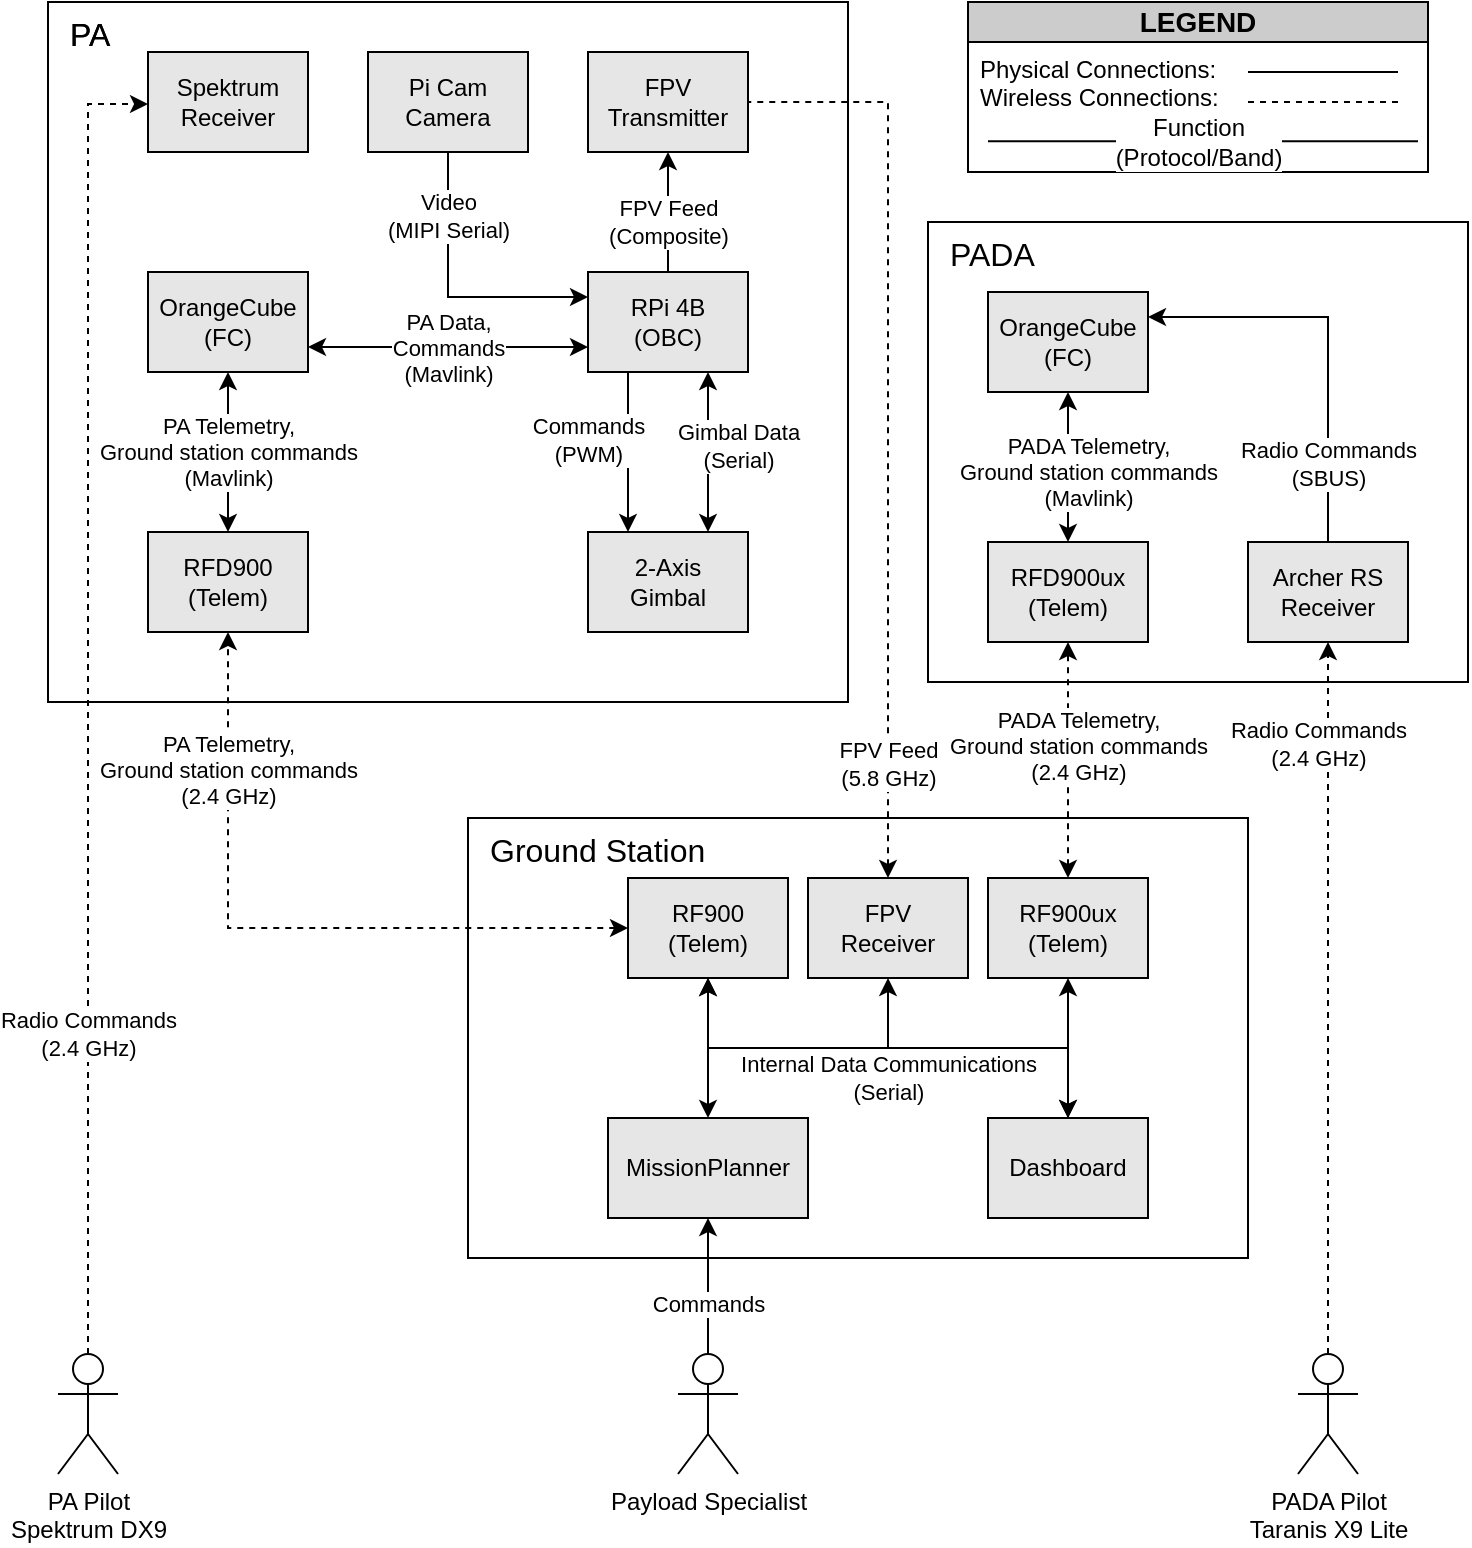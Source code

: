 <mxfile version="20.6.2" type="device" pages="4"><diagram id="gtBgSffA02_lPlHh3Vs5" name="General System"><mxGraphModel dx="1661" dy="1985" grid="1" gridSize="5" guides="1" tooltips="1" connect="1" arrows="1" fold="1" page="1" pageScale="1" pageWidth="850" pageHeight="1100" math="0" shadow="0"><root><mxCell id="0"/><mxCell id="1" parent="0"/><mxCell id="CdaWcfQ2DtJDnLHpjoFS-90" value="PA" style="whiteSpace=wrap;html=1;fillColor=none;verticalAlign=top;align=left;spacingLeft=9;fontSize=16;" vertex="1" parent="1"><mxGeometry x="80" y="-41" width="400" height="350" as="geometry"/></mxCell><mxCell id="CjDzVanlwRVee4GRRSZa-1" value="PA" style="whiteSpace=wrap;html=1;fillColor=none;verticalAlign=top;align=left;spacingLeft=9;fontSize=16;" parent="1" vertex="1"><mxGeometry x="80" y="-41" width="400" height="350" as="geometry"/></mxCell><mxCell id="CjDzVanlwRVee4GRRSZa-2" value="Ground Station" style="whiteSpace=wrap;html=1;verticalAlign=top;fillColor=none;align=left;spacingLeft=9;fontSize=16;" parent="1" vertex="1"><mxGeometry x="290" y="367" width="390" height="220" as="geometry"/></mxCell><mxCell id="CjDzVanlwRVee4GRRSZa-4" value="PADA" style="whiteSpace=wrap;html=1;fillColor=none;verticalAlign=top;align=left;spacingLeft=9;fontSize=16;" parent="1" vertex="1"><mxGeometry x="520" y="69" width="270" height="230" as="geometry"/></mxCell><mxCell id="CdaWcfQ2DtJDnLHpjoFS-73" style="edgeStyle=orthogonalEdgeStyle;rounded=0;orthogonalLoop=1;jettySize=auto;html=1;dashed=1;startArrow=none;startFill=0;endArrow=classic;endFill=1;entryX=0;entryY=0.5;entryDx=0;entryDy=0;exitX=0.5;exitY=0;exitDx=0;exitDy=0;exitPerimeter=0;" edge="1" parent="1" source="QOpuPCBKUxO2-vWhu94Q-1" target="QOpuPCBKUxO2-vWhu94Q-9"><mxGeometry relative="1" as="geometry"><mxPoint x="80" y="690" as="sourcePoint"/><mxPoint x="120" y="30" as="targetPoint"/><Array as="points"><mxPoint x="100" y="10"/><mxPoint x="130" y="10"/></Array></mxGeometry></mxCell><mxCell id="CdaWcfQ2DtJDnLHpjoFS-74" value="&lt;div&gt;Radio Commands&lt;/div&gt;&lt;div&gt;(2.4 GHz)&lt;br&gt;&lt;/div&gt;" style="edgeLabel;html=1;align=center;verticalAlign=middle;resizable=0;points=[];" vertex="1" connectable="0" parent="CdaWcfQ2DtJDnLHpjoFS-73"><mxGeometry x="0.397" y="-1" relative="1" as="geometry"><mxPoint x="-1" y="298" as="offset"/></mxGeometry></mxCell><mxCell id="QOpuPCBKUxO2-vWhu94Q-1" value="&lt;div&gt;PA Pilot&lt;/div&gt;&lt;div&gt;Spektrum DX9&lt;br&gt;&lt;/div&gt;" style="shape=umlActor;verticalLabelPosition=bottom;verticalAlign=top;html=1;outlineConnect=0;" vertex="1" parent="1"><mxGeometry x="85" y="635" width="30" height="60" as="geometry"/></mxCell><mxCell id="CdaWcfQ2DtJDnLHpjoFS-71" style="edgeStyle=orthogonalEdgeStyle;rounded=0;orthogonalLoop=1;jettySize=auto;html=1;entryX=0.5;entryY=1;entryDx=0;entryDy=0;startArrow=none;startFill=0;endArrow=classic;endFill=1;exitX=0.5;exitY=0;exitDx=0;exitDy=0;exitPerimeter=0;dashed=1;" edge="1" parent="1" source="QOpuPCBKUxO2-vWhu94Q-2" target="QOpuPCBKUxO2-vWhu94Q-12"><mxGeometry relative="1" as="geometry"><Array as="points"><mxPoint x="720" y="420"/></Array></mxGeometry></mxCell><mxCell id="CdaWcfQ2DtJDnLHpjoFS-72" value="&lt;div&gt;Radio Commands&lt;/div&gt;(2.4 GHz)" style="edgeLabel;html=1;align=center;verticalAlign=middle;resizable=0;points=[];" vertex="1" connectable="0" parent="CdaWcfQ2DtJDnLHpjoFS-71"><mxGeometry x="0.159" relative="1" as="geometry"><mxPoint x="-5" y="-99" as="offset"/></mxGeometry></mxCell><mxCell id="QOpuPCBKUxO2-vWhu94Q-2" value="&lt;div&gt;PADA Pilot&lt;/div&gt;&lt;div&gt;Taranis X9 Lite&lt;br&gt;&lt;/div&gt;" style="shape=umlActor;verticalLabelPosition=bottom;verticalAlign=top;html=1;outlineConnect=0;" vertex="1" parent="1"><mxGeometry x="705" y="635" width="30" height="60" as="geometry"/></mxCell><mxCell id="CdaWcfQ2DtJDnLHpjoFS-33" style="edgeStyle=orthogonalEdgeStyle;rounded=0;orthogonalLoop=1;jettySize=auto;html=1;entryX=0.25;entryY=0;entryDx=0;entryDy=0;startArrow=none;startFill=0;" edge="1" parent="1" source="QOpuPCBKUxO2-vWhu94Q-5" target="QOpuPCBKUxO2-vWhu94Q-8"><mxGeometry relative="1" as="geometry"><Array as="points"><mxPoint x="370" y="159"/><mxPoint x="370" y="159"/></Array></mxGeometry></mxCell><mxCell id="CdaWcfQ2DtJDnLHpjoFS-34" value="&lt;div&gt;Commands&lt;/div&gt;&lt;div&gt;(PWM)&lt;br&gt;&lt;/div&gt;" style="edgeLabel;html=1;align=center;verticalAlign=middle;resizable=0;points=[];" vertex="1" connectable="0" parent="CdaWcfQ2DtJDnLHpjoFS-33"><mxGeometry x="-0.247" relative="1" as="geometry"><mxPoint x="-20" y="4" as="offset"/></mxGeometry></mxCell><mxCell id="CdaWcfQ2DtJDnLHpjoFS-37" style="edgeStyle=orthogonalEdgeStyle;rounded=0;orthogonalLoop=1;jettySize=auto;html=1;entryX=0.5;entryY=1;entryDx=0;entryDy=0;startArrow=none;startFill=0;" edge="1" parent="1" source="QOpuPCBKUxO2-vWhu94Q-5" target="QOpuPCBKUxO2-vWhu94Q-10"><mxGeometry relative="1" as="geometry"/></mxCell><mxCell id="CdaWcfQ2DtJDnLHpjoFS-38" value="&lt;div&gt;FPV Feed&lt;/div&gt;&lt;div&gt;(Composite)&lt;br&gt;&lt;/div&gt;" style="edgeLabel;html=1;align=center;verticalAlign=middle;resizable=0;points=[];" vertex="1" connectable="0" parent="CdaWcfQ2DtJDnLHpjoFS-37"><mxGeometry x="0.367" y="-2" relative="1" as="geometry"><mxPoint x="-2" y="16" as="offset"/></mxGeometry></mxCell><mxCell id="CdaWcfQ2DtJDnLHpjoFS-40" style="edgeStyle=orthogonalEdgeStyle;rounded=0;orthogonalLoop=1;jettySize=auto;html=1;entryX=0.5;entryY=1;entryDx=0;entryDy=0;startArrow=classic;startFill=1;exitX=0;exitY=0.25;exitDx=0;exitDy=0;endArrow=none;endFill=0;" edge="1" parent="1" source="QOpuPCBKUxO2-vWhu94Q-5" target="CdaWcfQ2DtJDnLHpjoFS-39"><mxGeometry relative="1" as="geometry"/></mxCell><mxCell id="CdaWcfQ2DtJDnLHpjoFS-41" value="&lt;div&gt;Video&lt;/div&gt;&lt;div&gt;(MIPI Serial)&lt;br&gt;&lt;/div&gt;" style="edgeLabel;html=1;align=center;verticalAlign=middle;resizable=0;points=[];" vertex="1" connectable="0" parent="CdaWcfQ2DtJDnLHpjoFS-40"><mxGeometry x="0.793" y="-1" relative="1" as="geometry"><mxPoint x="-1" y="17" as="offset"/></mxGeometry></mxCell><mxCell id="QOpuPCBKUxO2-vWhu94Q-5" value="&lt;div&gt;RPi 4B&lt;/div&gt;&lt;div&gt;(OBC)&lt;br&gt;&lt;/div&gt;" style="whiteSpace=wrap;html=1;" vertex="1" parent="1"><mxGeometry x="350" y="94" width="80" height="50" as="geometry"/></mxCell><mxCell id="CdaWcfQ2DtJDnLHpjoFS-28" style="edgeStyle=orthogonalEdgeStyle;rounded=0;orthogonalLoop=1;jettySize=auto;html=1;entryX=0.5;entryY=0;entryDx=0;entryDy=0;startArrow=classic;startFill=1;" edge="1" parent="1" source="QOpuPCBKUxO2-vWhu94Q-6" target="QOpuPCBKUxO2-vWhu94Q-7"><mxGeometry relative="1" as="geometry"/></mxCell><mxCell id="CdaWcfQ2DtJDnLHpjoFS-29" value="&lt;div&gt;PA Telemetry, &lt;br&gt;&lt;/div&gt;&lt;div&gt;Ground station commands&lt;/div&gt;&lt;div&gt;(Mavlink)&lt;br&gt;&lt;/div&gt;" style="edgeLabel;html=1;align=center;verticalAlign=middle;resizable=0;points=[];" vertex="1" connectable="0" parent="CdaWcfQ2DtJDnLHpjoFS-28"><mxGeometry x="-0.215" relative="1" as="geometry"><mxPoint y="8" as="offset"/></mxGeometry></mxCell><mxCell id="CdaWcfQ2DtJDnLHpjoFS-30" style="edgeStyle=orthogonalEdgeStyle;rounded=0;orthogonalLoop=1;jettySize=auto;html=1;entryX=0;entryY=0.75;entryDx=0;entryDy=0;startArrow=classic;startFill=1;exitX=1;exitY=0.75;exitDx=0;exitDy=0;" edge="1" parent="1" source="QOpuPCBKUxO2-vWhu94Q-6" target="QOpuPCBKUxO2-vWhu94Q-5"><mxGeometry relative="1" as="geometry"/></mxCell><mxCell id="CdaWcfQ2DtJDnLHpjoFS-31" value="&lt;div&gt;PA Data,&lt;/div&gt;&lt;div&gt;Commands&lt;/div&gt;&lt;div&gt;(Mavlink)&lt;br&gt;&lt;/div&gt;" style="edgeLabel;html=1;align=center;verticalAlign=middle;resizable=0;points=[];" vertex="1" connectable="0" parent="CdaWcfQ2DtJDnLHpjoFS-30"><mxGeometry x="0.189" y="1" relative="1" as="geometry"><mxPoint x="-13" y="1" as="offset"/></mxGeometry></mxCell><mxCell id="QOpuPCBKUxO2-vWhu94Q-6" value="&lt;div&gt;OrangeCube&lt;br&gt;&lt;/div&gt;&lt;div&gt;(FC)&lt;br&gt;&lt;/div&gt;" style="whiteSpace=wrap;html=1;" vertex="1" parent="1"><mxGeometry x="130" y="94" width="80" height="50" as="geometry"/></mxCell><mxCell id="QOpuPCBKUxO2-vWhu94Q-7" value="&lt;div&gt;RFD900&lt;/div&gt;&lt;div&gt;(Telem)&lt;br&gt;&lt;/div&gt;" style="whiteSpace=wrap;html=1;" vertex="1" parent="1"><mxGeometry x="130" y="224" width="80" height="50" as="geometry"/></mxCell><mxCell id="CdaWcfQ2DtJDnLHpjoFS-35" style="edgeStyle=orthogonalEdgeStyle;rounded=0;orthogonalLoop=1;jettySize=auto;html=1;entryX=0.75;entryY=1;entryDx=0;entryDy=0;startArrow=classic;startFill=1;exitX=0.75;exitY=0;exitDx=0;exitDy=0;" edge="1" parent="1" source="QOpuPCBKUxO2-vWhu94Q-8" target="QOpuPCBKUxO2-vWhu94Q-5"><mxGeometry relative="1" as="geometry"><Array as="points"/></mxGeometry></mxCell><mxCell id="CdaWcfQ2DtJDnLHpjoFS-36" value="&lt;div&gt;Gimbal Data&lt;/div&gt;&lt;div&gt;(Serial)&lt;br&gt;&lt;/div&gt;" style="edgeLabel;html=1;align=center;verticalAlign=middle;resizable=0;points=[];" vertex="1" connectable="0" parent="CdaWcfQ2DtJDnLHpjoFS-35"><mxGeometry x="-0.207" relative="1" as="geometry"><mxPoint x="15" y="-12" as="offset"/></mxGeometry></mxCell><mxCell id="QOpuPCBKUxO2-vWhu94Q-8" value="&lt;div&gt;2-Axis&lt;br&gt;&lt;/div&gt;&lt;div&gt;Gimbal&lt;/div&gt;" style="whiteSpace=wrap;html=1;" vertex="1" parent="1"><mxGeometry x="350" y="224" width="80" height="50" as="geometry"/></mxCell><mxCell id="QOpuPCBKUxO2-vWhu94Q-9" value="&lt;div&gt;Spektrum&lt;/div&gt;&lt;div&gt;Receiver&lt;br&gt;&lt;/div&gt;" style="whiteSpace=wrap;html=1;" vertex="1" parent="1"><mxGeometry x="130" y="-16" width="80" height="50" as="geometry"/></mxCell><mxCell id="QOpuPCBKUxO2-vWhu94Q-10" value="&lt;div&gt;FPV&lt;/div&gt;&lt;div&gt;Transmitter&lt;br&gt;&lt;/div&gt;" style="whiteSpace=wrap;html=1;" vertex="1" parent="1"><mxGeometry x="350" y="-16" width="80" height="50" as="geometry"/></mxCell><mxCell id="QOpuPCBKUxO2-vWhu94Q-11" value="&lt;div&gt;OrangeCube&lt;/div&gt;&lt;div&gt;(FC)&lt;br&gt;&lt;/div&gt;" style="whiteSpace=wrap;html=1;" vertex="1" parent="1"><mxGeometry x="550" y="104" width="80" height="50" as="geometry"/></mxCell><mxCell id="CdaWcfQ2DtJDnLHpjoFS-46" style="edgeStyle=orthogonalEdgeStyle;rounded=0;orthogonalLoop=1;jettySize=auto;html=1;entryX=1;entryY=0.25;entryDx=0;entryDy=0;startArrow=none;startFill=0;endArrow=classic;endFill=1;" edge="1" parent="1" source="QOpuPCBKUxO2-vWhu94Q-12" target="QOpuPCBKUxO2-vWhu94Q-11"><mxGeometry relative="1" as="geometry"><Array as="points"><mxPoint x="720" y="117"/></Array></mxGeometry></mxCell><mxCell id="CdaWcfQ2DtJDnLHpjoFS-47" value="&lt;div&gt;Radio Commands&lt;/div&gt;&lt;div&gt;(SBUS)&lt;br&gt;&lt;/div&gt;" style="edgeLabel;html=1;align=center;verticalAlign=middle;resizable=0;points=[];" vertex="1" connectable="0" parent="CdaWcfQ2DtJDnLHpjoFS-46"><mxGeometry x="0.262" y="-1" relative="1" as="geometry"><mxPoint x="15" y="74" as="offset"/></mxGeometry></mxCell><mxCell id="QOpuPCBKUxO2-vWhu94Q-12" value="&lt;div&gt;Archer RS&lt;/div&gt;&lt;div&gt;Receiver&lt;br&gt;&lt;/div&gt;" style="whiteSpace=wrap;html=1;" vertex="1" parent="1"><mxGeometry x="680" y="229" width="80" height="50" as="geometry"/></mxCell><mxCell id="QOpuPCBKUxO2-vWhu94Q-13" value="&lt;div&gt;RFD900ux&lt;/div&gt;&lt;div&gt;(Telem)&lt;br&gt;&lt;/div&gt;" style="whiteSpace=wrap;html=1;" vertex="1" parent="1"><mxGeometry x="550" y="229" width="80" height="50" as="geometry"/></mxCell><mxCell id="CdaWcfQ2DtJDnLHpjoFS-39" value="&lt;div&gt;Pi Cam&lt;br&gt;&lt;/div&gt;&lt;div&gt;Camera&lt;/div&gt;" style="whiteSpace=wrap;html=1;" vertex="1" parent="1"><mxGeometry x="240" y="-16" width="80" height="50" as="geometry"/></mxCell><mxCell id="CdaWcfQ2DtJDnLHpjoFS-44" style="edgeStyle=orthogonalEdgeStyle;rounded=0;orthogonalLoop=1;jettySize=auto;html=1;startArrow=classic;startFill=1;exitX=0.5;exitY=1;exitDx=0;exitDy=0;entryX=0.5;entryY=0;entryDx=0;entryDy=0;" edge="1" parent="1" source="QOpuPCBKUxO2-vWhu94Q-11" target="QOpuPCBKUxO2-vWhu94Q-13"><mxGeometry relative="1" as="geometry"><mxPoint x="720" y="164" as="sourcePoint"/><mxPoint x="730" y="129" as="targetPoint"/></mxGeometry></mxCell><mxCell id="CdaWcfQ2DtJDnLHpjoFS-45" value="&lt;div&gt;PADA Telemetry, &lt;br&gt;&lt;/div&gt;&lt;div&gt;Ground station commands&lt;/div&gt;&lt;div&gt;(Mavlink)&lt;br&gt;&lt;/div&gt;" style="edgeLabel;html=1;align=center;verticalAlign=middle;resizable=0;points=[];" vertex="1" connectable="0" parent="CdaWcfQ2DtJDnLHpjoFS-44"><mxGeometry x="-0.215" relative="1" as="geometry"><mxPoint x="10" y="10" as="offset"/></mxGeometry></mxCell><mxCell id="CdaWcfQ2DtJDnLHpjoFS-75" style="edgeStyle=orthogonalEdgeStyle;rounded=0;orthogonalLoop=1;jettySize=auto;html=1;startArrow=none;startFill=0;endArrow=classic;endFill=1;" edge="1" parent="1" source="CdaWcfQ2DtJDnLHpjoFS-48" target="CdaWcfQ2DtJDnLHpjoFS-55"><mxGeometry relative="1" as="geometry"/></mxCell><mxCell id="CdaWcfQ2DtJDnLHpjoFS-76" value="Commands" style="edgeLabel;html=1;align=center;verticalAlign=middle;resizable=0;points=[];" vertex="1" connectable="0" parent="CdaWcfQ2DtJDnLHpjoFS-75"><mxGeometry x="0.267" y="-4" relative="1" as="geometry"><mxPoint x="-4" y="18" as="offset"/></mxGeometry></mxCell><mxCell id="CdaWcfQ2DtJDnLHpjoFS-48" value="&lt;div&gt;Payload Specialist&lt;/div&gt;" style="shape=umlActor;verticalLabelPosition=bottom;verticalAlign=top;html=1;outlineConnect=0;" vertex="1" parent="1"><mxGeometry x="395" y="635" width="30" height="60" as="geometry"/></mxCell><mxCell id="CdaWcfQ2DtJDnLHpjoFS-56" style="edgeStyle=orthogonalEdgeStyle;rounded=0;orthogonalLoop=1;jettySize=auto;html=1;entryX=0.5;entryY=1;entryDx=0;entryDy=0;startArrow=classic;startFill=1;endArrow=classic;endFill=1;dashed=1;" edge="1" parent="1" source="CdaWcfQ2DtJDnLHpjoFS-52" target="QOpuPCBKUxO2-vWhu94Q-7"><mxGeometry relative="1" as="geometry"/></mxCell><mxCell id="CdaWcfQ2DtJDnLHpjoFS-58" value="PA Telemetry, &lt;br&gt;&lt;div&gt;Ground station commands&lt;/div&gt;&lt;div&gt;(2.4 GHz)&lt;br&gt;&lt;/div&gt;" style="edgeLabel;html=1;align=center;verticalAlign=middle;resizable=0;points=[];" vertex="1" connectable="0" parent="CdaWcfQ2DtJDnLHpjoFS-56"><mxGeometry x="0.395" y="-2" relative="1" as="geometry"><mxPoint x="-2" y="-37" as="offset"/></mxGeometry></mxCell><mxCell id="CdaWcfQ2DtJDnLHpjoFS-61" style="edgeStyle=orthogonalEdgeStyle;rounded=0;orthogonalLoop=1;jettySize=auto;html=1;entryX=0.5;entryY=0;entryDx=0;entryDy=0;startArrow=classic;startFill=1;endArrow=classic;endFill=1;" edge="1" parent="1" source="CdaWcfQ2DtJDnLHpjoFS-52" target="CdaWcfQ2DtJDnLHpjoFS-55"><mxGeometry relative="1" as="geometry"/></mxCell><mxCell id="CdaWcfQ2DtJDnLHpjoFS-62" style="edgeStyle=orthogonalEdgeStyle;rounded=0;orthogonalLoop=1;jettySize=auto;html=1;startArrow=classic;startFill=1;endArrow=classic;endFill=1;exitX=0.5;exitY=1;exitDx=0;exitDy=0;" edge="1" parent="1" source="CdaWcfQ2DtJDnLHpjoFS-52" target="CdaWcfQ2DtJDnLHpjoFS-54"><mxGeometry relative="1" as="geometry"/></mxCell><mxCell id="CdaWcfQ2DtJDnLHpjoFS-63" value="&lt;div&gt;Internal Data Communications&lt;br&gt;&lt;/div&gt;&lt;div&gt;(Serial)&lt;br&gt;&lt;/div&gt;" style="edgeLabel;html=1;align=center;verticalAlign=middle;resizable=0;points=[];" vertex="1" connectable="0" parent="CdaWcfQ2DtJDnLHpjoFS-62"><mxGeometry x="-0.154" relative="1" as="geometry"><mxPoint x="19" y="15" as="offset"/></mxGeometry></mxCell><mxCell id="CdaWcfQ2DtJDnLHpjoFS-52" value="&lt;div&gt;RF900&lt;/div&gt;&lt;div&gt;(Telem)&lt;br&gt;&lt;/div&gt;" style="whiteSpace=wrap;html=1;" vertex="1" parent="1"><mxGeometry x="370" y="397" width="80" height="50" as="geometry"/></mxCell><mxCell id="CdaWcfQ2DtJDnLHpjoFS-57" style="edgeStyle=orthogonalEdgeStyle;rounded=0;orthogonalLoop=1;jettySize=auto;html=1;dashed=1;startArrow=classic;startFill=1;endArrow=classic;endFill=1;" edge="1" parent="1" source="CdaWcfQ2DtJDnLHpjoFS-53" target="QOpuPCBKUxO2-vWhu94Q-13"><mxGeometry relative="1" as="geometry"/></mxCell><mxCell id="CdaWcfQ2DtJDnLHpjoFS-59" value="PADA Telemetry, &lt;br&gt;&lt;div&gt;Ground station commands&lt;/div&gt;&lt;div&gt;(2.4 GHz)&lt;br&gt;&lt;/div&gt;" style="edgeLabel;html=1;align=center;verticalAlign=middle;resizable=0;points=[];" vertex="1" connectable="0" parent="CdaWcfQ2DtJDnLHpjoFS-57"><mxGeometry x="0.145" y="-2" relative="1" as="geometry"><mxPoint x="3" y="1" as="offset"/></mxGeometry></mxCell><mxCell id="CdaWcfQ2DtJDnLHpjoFS-60" style="edgeStyle=orthogonalEdgeStyle;rounded=0;orthogonalLoop=1;jettySize=auto;html=1;entryX=0.5;entryY=0;entryDx=0;entryDy=0;startArrow=classic;startFill=1;endArrow=classic;endFill=1;" edge="1" parent="1" source="CdaWcfQ2DtJDnLHpjoFS-53" target="CdaWcfQ2DtJDnLHpjoFS-54"><mxGeometry relative="1" as="geometry"/></mxCell><mxCell id="CdaWcfQ2DtJDnLHpjoFS-53" value="&lt;div&gt;RF900ux&lt;/div&gt;&lt;div&gt;(Telem)&lt;br&gt;&lt;/div&gt;" style="whiteSpace=wrap;html=1;" vertex="1" parent="1"><mxGeometry x="550" y="397" width="80" height="50" as="geometry"/></mxCell><mxCell id="CdaWcfQ2DtJDnLHpjoFS-54" value="Dashboard" style="whiteSpace=wrap;html=1;fillColor=#E6E6E6;" vertex="1" parent="1"><mxGeometry x="550" y="517" width="80" height="50" as="geometry"/></mxCell><mxCell id="CdaWcfQ2DtJDnLHpjoFS-55" value="MissionPlanner" style="whiteSpace=wrap;html=1;" vertex="1" parent="1"><mxGeometry x="360" y="517" width="100" height="50" as="geometry"/></mxCell><mxCell id="CdaWcfQ2DtJDnLHpjoFS-65" style="edgeStyle=orthogonalEdgeStyle;rounded=0;orthogonalLoop=1;jettySize=auto;html=1;entryX=1;entryY=0.5;entryDx=0;entryDy=0;startArrow=classic;startFill=1;endArrow=none;endFill=0;dashed=1;" edge="1" parent="1" source="CdaWcfQ2DtJDnLHpjoFS-64" target="QOpuPCBKUxO2-vWhu94Q-10"><mxGeometry relative="1" as="geometry"><Array as="points"><mxPoint x="500" y="9"/></Array></mxGeometry></mxCell><mxCell id="CdaWcfQ2DtJDnLHpjoFS-66" value="&lt;div&gt;FPV Feed&lt;/div&gt;&lt;div&gt;(5.8 GHz)&lt;br&gt;&lt;/div&gt;" style="edgeLabel;html=1;align=center;verticalAlign=middle;resizable=0;points=[];" vertex="1" connectable="0" parent="CdaWcfQ2DtJDnLHpjoFS-65"><mxGeometry x="-0.501" relative="1" as="geometry"><mxPoint y="57" as="offset"/></mxGeometry></mxCell><mxCell id="CdaWcfQ2DtJDnLHpjoFS-67" style="edgeStyle=orthogonalEdgeStyle;rounded=0;orthogonalLoop=1;jettySize=auto;html=1;entryX=0.5;entryY=0;entryDx=0;entryDy=0;startArrow=classic;startFill=1;endArrow=none;endFill=0;exitX=0.5;exitY=1;exitDx=0;exitDy=0;" edge="1" parent="1" source="CdaWcfQ2DtJDnLHpjoFS-64" target="CdaWcfQ2DtJDnLHpjoFS-54"><mxGeometry relative="1" as="geometry"/></mxCell><mxCell id="CdaWcfQ2DtJDnLHpjoFS-64" value="&lt;div&gt;FPV&lt;/div&gt;&lt;div&gt;Receiver&lt;/div&gt;" style="whiteSpace=wrap;html=1;" vertex="1" parent="1"><mxGeometry x="460" y="397" width="80" height="50" as="geometry"/></mxCell><mxCell id="CdaWcfQ2DtJDnLHpjoFS-82" value="" style="group" vertex="1" connectable="0" parent="1"><mxGeometry x="540" y="-21" width="230" height="65" as="geometry"/></mxCell><mxCell id="CdaWcfQ2DtJDnLHpjoFS-77" value="&lt;div&gt;Physical Connections:&lt;/div&gt;&lt;div&gt;Wireless Connections:&lt;/div&gt;&lt;div&gt;&lt;br&gt;&lt;/div&gt;&lt;div&gt;&lt;br&gt;&lt;/div&gt;" style="whiteSpace=wrap;html=1;align=left;spacingLeft=4;verticalAlign=top;" vertex="1" parent="CdaWcfQ2DtJDnLHpjoFS-82"><mxGeometry width="230" height="65" as="geometry"/></mxCell><mxCell id="CdaWcfQ2DtJDnLHpjoFS-78" value="" style="endArrow=none;html=1;rounded=0;fontSize=16;" edge="1" parent="CdaWcfQ2DtJDnLHpjoFS-82"><mxGeometry width="50" height="50" relative="1" as="geometry"><mxPoint x="140" y="15" as="sourcePoint"/><mxPoint x="215" y="15" as="targetPoint"/></mxGeometry></mxCell><mxCell id="CdaWcfQ2DtJDnLHpjoFS-79" value="" style="endArrow=none;html=1;rounded=0;fontSize=16;dashed=1;" edge="1" parent="CdaWcfQ2DtJDnLHpjoFS-82"><mxGeometry width="50" height="50" relative="1" as="geometry"><mxPoint x="140" y="30" as="sourcePoint"/><mxPoint x="215" y="30" as="targetPoint"/></mxGeometry></mxCell><mxCell id="CdaWcfQ2DtJDnLHpjoFS-80" value="" style="endArrow=none;html=1;rounded=0;fontSize=16;" edge="1" parent="CdaWcfQ2DtJDnLHpjoFS-82"><mxGeometry width="50" height="50" relative="1" as="geometry"><mxPoint x="10" y="49.66" as="sourcePoint"/><mxPoint x="225" y="49.66" as="targetPoint"/></mxGeometry></mxCell><mxCell id="CdaWcfQ2DtJDnLHpjoFS-81" value="&lt;div style=&quot;font-size: 12px;&quot;&gt;Function&lt;/div&gt;&lt;div style=&quot;font-size: 12px;&quot;&gt;(Protocol/Band)&lt;br style=&quot;font-size: 12px;&quot;&gt;&lt;/div&gt;" style="edgeLabel;html=1;align=center;verticalAlign=middle;resizable=0;points=[];fontSize=12;" vertex="1" connectable="0" parent="CdaWcfQ2DtJDnLHpjoFS-80"><mxGeometry x="0.121" relative="1" as="geometry"><mxPoint x="-16" as="offset"/></mxGeometry></mxCell><mxCell id="CdaWcfQ2DtJDnLHpjoFS-89" value="&lt;font style=&quot;font-size: 14px;&quot;&gt;&lt;b&gt;LEGEND&lt;/b&gt;&lt;/font&gt;" style="whiteSpace=wrap;html=1;fillColor=#CCCCCC;" vertex="1" parent="1"><mxGeometry x="540" y="-41" width="230" height="20" as="geometry"/></mxCell><mxCell id="CdaWcfQ2DtJDnLHpjoFS-91" value="&lt;div&gt;Spektrum&lt;/div&gt;&lt;div&gt;Receiver&lt;br&gt;&lt;/div&gt;" style="whiteSpace=wrap;html=1;" vertex="1" parent="1"><mxGeometry x="130" y="-16" width="80" height="50" as="geometry"/></mxCell><mxCell id="CdaWcfQ2DtJDnLHpjoFS-92" value="&lt;div&gt;Pi Cam&lt;br&gt;&lt;/div&gt;&lt;div&gt;Camera&lt;/div&gt;" style="whiteSpace=wrap;html=1;" vertex="1" parent="1"><mxGeometry x="240" y="-16" width="80" height="50" as="geometry"/></mxCell><mxCell id="CdaWcfQ2DtJDnLHpjoFS-93" value="&lt;div&gt;2-Axis&lt;br&gt;&lt;/div&gt;&lt;div&gt;Gimbal&lt;/div&gt;" style="whiteSpace=wrap;html=1;" vertex="1" parent="1"><mxGeometry x="350" y="224" width="80" height="50" as="geometry"/></mxCell><mxCell id="CdaWcfQ2DtJDnLHpjoFS-94" value="&lt;div&gt;RFD900&lt;/div&gt;&lt;div&gt;(Telem)&lt;br&gt;&lt;/div&gt;" style="whiteSpace=wrap;html=1;" vertex="1" parent="1"><mxGeometry x="130" y="224" width="80" height="50" as="geometry"/></mxCell><mxCell id="CdaWcfQ2DtJDnLHpjoFS-95" value="&lt;div&gt;OrangeCube&lt;br&gt;&lt;/div&gt;&lt;div&gt;(FC)&lt;br&gt;&lt;/div&gt;" style="whiteSpace=wrap;html=1;" vertex="1" parent="1"><mxGeometry x="130" y="94" width="80" height="50" as="geometry"/></mxCell><mxCell id="CdaWcfQ2DtJDnLHpjoFS-96" value="&lt;div&gt;Spektrum&lt;/div&gt;&lt;div&gt;Receiver&lt;br&gt;&lt;/div&gt;" style="whiteSpace=wrap;html=1;" vertex="1" parent="1"><mxGeometry x="130" y="-16" width="80" height="50" as="geometry"/></mxCell><mxCell id="CdaWcfQ2DtJDnLHpjoFS-97" value="&lt;div&gt;Pi Cam&lt;br&gt;&lt;/div&gt;&lt;div&gt;Camera&lt;/div&gt;" style="whiteSpace=wrap;html=1;" vertex="1" parent="1"><mxGeometry x="240" y="-16" width="80" height="50" as="geometry"/></mxCell><mxCell id="CdaWcfQ2DtJDnLHpjoFS-98" value="&lt;div&gt;FPV&lt;/div&gt;&lt;div&gt;Transmitter&lt;br&gt;&lt;/div&gt;" style="whiteSpace=wrap;html=1;" vertex="1" parent="1"><mxGeometry x="350" y="-16" width="80" height="50" as="geometry"/></mxCell><mxCell id="CdaWcfQ2DtJDnLHpjoFS-99" value="&lt;div&gt;RPi 4B&lt;/div&gt;&lt;div&gt;(OBC)&lt;br&gt;&lt;/div&gt;" style="whiteSpace=wrap;html=1;" vertex="1" parent="1"><mxGeometry x="350" y="94" width="80" height="50" as="geometry"/></mxCell><mxCell id="CdaWcfQ2DtJDnLHpjoFS-100" value="&lt;div&gt;OrangeCube&lt;/div&gt;&lt;div&gt;(FC)&lt;br&gt;&lt;/div&gt;" style="whiteSpace=wrap;html=1;" vertex="1" parent="1"><mxGeometry x="550" y="104" width="80" height="50" as="geometry"/></mxCell><mxCell id="CdaWcfQ2DtJDnLHpjoFS-101" value="&lt;div&gt;Archer RS&lt;/div&gt;&lt;div&gt;Receiver&lt;br&gt;&lt;/div&gt;" style="whiteSpace=wrap;html=1;" vertex="1" parent="1"><mxGeometry x="680" y="229" width="80" height="50" as="geometry"/></mxCell><mxCell id="CdaWcfQ2DtJDnLHpjoFS-102" value="&lt;div&gt;2-Axis&lt;br&gt;&lt;/div&gt;&lt;div&gt;Gimbal&lt;/div&gt;" style="whiteSpace=wrap;html=1;" vertex="1" parent="1"><mxGeometry x="350" y="224" width="80" height="50" as="geometry"/></mxCell><mxCell id="CdaWcfQ2DtJDnLHpjoFS-103" value="&lt;div&gt;RFD900&lt;/div&gt;&lt;div&gt;(Telem)&lt;br&gt;&lt;/div&gt;" style="whiteSpace=wrap;html=1;" vertex="1" parent="1"><mxGeometry x="130" y="224" width="80" height="50" as="geometry"/></mxCell><mxCell id="CdaWcfQ2DtJDnLHpjoFS-104" value="&lt;div&gt;OrangeCube&lt;br&gt;&lt;/div&gt;&lt;div&gt;(FC)&lt;br&gt;&lt;/div&gt;" style="whiteSpace=wrap;html=1;" vertex="1" parent="1"><mxGeometry x="130" y="94" width="80" height="50" as="geometry"/></mxCell><mxCell id="CdaWcfQ2DtJDnLHpjoFS-105" value="&lt;div&gt;Spektrum&lt;/div&gt;&lt;div&gt;Receiver&lt;br&gt;&lt;/div&gt;" style="whiteSpace=wrap;html=1;" vertex="1" parent="1"><mxGeometry x="130" y="-16" width="80" height="50" as="geometry"/></mxCell><mxCell id="CdaWcfQ2DtJDnLHpjoFS-106" value="&lt;div&gt;Pi Cam&lt;br&gt;&lt;/div&gt;&lt;div&gt;Camera&lt;/div&gt;" style="whiteSpace=wrap;html=1;" vertex="1" parent="1"><mxGeometry x="240" y="-16" width="80" height="50" as="geometry"/></mxCell><mxCell id="CdaWcfQ2DtJDnLHpjoFS-107" value="&lt;div&gt;FPV&lt;/div&gt;&lt;div&gt;Transmitter&lt;br&gt;&lt;/div&gt;" style="whiteSpace=wrap;html=1;" vertex="1" parent="1"><mxGeometry x="350" y="-16" width="80" height="50" as="geometry"/></mxCell><mxCell id="CdaWcfQ2DtJDnLHpjoFS-108" value="&lt;div&gt;RPi 4B&lt;/div&gt;&lt;div&gt;(OBC)&lt;br&gt;&lt;/div&gt;" style="whiteSpace=wrap;html=1;" vertex="1" parent="1"><mxGeometry x="350" y="94" width="80" height="50" as="geometry"/></mxCell><mxCell id="CdaWcfQ2DtJDnLHpjoFS-109" value="&lt;div&gt;OrangeCube&lt;/div&gt;&lt;div&gt;(FC)&lt;br&gt;&lt;/div&gt;" style="whiteSpace=wrap;html=1;" vertex="1" parent="1"><mxGeometry x="550" y="104" width="80" height="50" as="geometry"/></mxCell><mxCell id="CdaWcfQ2DtJDnLHpjoFS-110" value="&lt;div&gt;Archer RS&lt;/div&gt;&lt;div&gt;Receiver&lt;br&gt;&lt;/div&gt;" style="whiteSpace=wrap;html=1;" vertex="1" parent="1"><mxGeometry x="680" y="229" width="80" height="50" as="geometry"/></mxCell><mxCell id="CdaWcfQ2DtJDnLHpjoFS-111" value="&lt;div&gt;2-Axis&lt;br&gt;&lt;/div&gt;&lt;div&gt;Gimbal&lt;/div&gt;" style="whiteSpace=wrap;html=1;fillColor=#E6E6E6;" vertex="1" parent="1"><mxGeometry x="350" y="224" width="80" height="50" as="geometry"/></mxCell><mxCell id="CdaWcfQ2DtJDnLHpjoFS-112" value="&lt;div&gt;RFD900&lt;/div&gt;&lt;div&gt;(Telem)&lt;br&gt;&lt;/div&gt;" style="whiteSpace=wrap;html=1;fillColor=#E6E6E6;" vertex="1" parent="1"><mxGeometry x="130" y="224" width="80" height="50" as="geometry"/></mxCell><mxCell id="CdaWcfQ2DtJDnLHpjoFS-113" value="&lt;div&gt;OrangeCube&lt;br&gt;&lt;/div&gt;&lt;div&gt;(FC)&lt;br&gt;&lt;/div&gt;" style="whiteSpace=wrap;html=1;fillColor=#E6E6E6;" vertex="1" parent="1"><mxGeometry x="130" y="94" width="80" height="50" as="geometry"/></mxCell><mxCell id="CdaWcfQ2DtJDnLHpjoFS-114" value="&lt;div&gt;Spektrum&lt;/div&gt;&lt;div&gt;Receiver&lt;br&gt;&lt;/div&gt;" style="whiteSpace=wrap;html=1;fillColor=#E6E6E6;" vertex="1" parent="1"><mxGeometry x="130" y="-16" width="80" height="50" as="geometry"/></mxCell><mxCell id="CdaWcfQ2DtJDnLHpjoFS-115" value="&lt;div&gt;Pi Cam&lt;br&gt;&lt;/div&gt;&lt;div&gt;Camera&lt;/div&gt;" style="whiteSpace=wrap;html=1;fillColor=#E6E6E6;" vertex="1" parent="1"><mxGeometry x="240" y="-16" width="80" height="50" as="geometry"/></mxCell><mxCell id="CdaWcfQ2DtJDnLHpjoFS-116" value="&lt;div&gt;FPV&lt;/div&gt;&lt;div&gt;Transmitter&lt;br&gt;&lt;/div&gt;" style="whiteSpace=wrap;html=1;fillColor=#E6E6E6;" vertex="1" parent="1"><mxGeometry x="350" y="-16" width="80" height="50" as="geometry"/></mxCell><mxCell id="CdaWcfQ2DtJDnLHpjoFS-117" value="&lt;div&gt;RPi 4B&lt;/div&gt;&lt;div&gt;(OBC)&lt;br&gt;&lt;/div&gt;" style="whiteSpace=wrap;html=1;fillColor=#E6E6E6;" vertex="1" parent="1"><mxGeometry x="350" y="94" width="80" height="50" as="geometry"/></mxCell><mxCell id="CdaWcfQ2DtJDnLHpjoFS-118" value="&lt;div&gt;OrangeCube&lt;/div&gt;&lt;div&gt;(FC)&lt;br&gt;&lt;/div&gt;" style="whiteSpace=wrap;html=1;fillColor=#E6E6E6;" vertex="1" parent="1"><mxGeometry x="550" y="104" width="80" height="50" as="geometry"/></mxCell><mxCell id="CdaWcfQ2DtJDnLHpjoFS-119" value="&lt;div&gt;Archer RS&lt;/div&gt;&lt;div&gt;Receiver&lt;br&gt;&lt;/div&gt;" style="whiteSpace=wrap;html=1;fillColor=#E6E6E6;" vertex="1" parent="1"><mxGeometry x="680" y="229" width="80" height="50" as="geometry"/></mxCell><mxCell id="CdaWcfQ2DtJDnLHpjoFS-120" value="&lt;div&gt;RFD900ux&lt;/div&gt;&lt;div&gt;(Telem)&lt;br&gt;&lt;/div&gt;" style="whiteSpace=wrap;html=1;fillColor=#E6E6E6;" vertex="1" parent="1"><mxGeometry x="550" y="229" width="80" height="50" as="geometry"/></mxCell><mxCell id="CdaWcfQ2DtJDnLHpjoFS-121" value="&lt;div&gt;RF900ux&lt;/div&gt;&lt;div&gt;(Telem)&lt;br&gt;&lt;/div&gt;" style="whiteSpace=wrap;html=1;fillColor=#E6E6E6;" vertex="1" parent="1"><mxGeometry x="550" y="397" width="80" height="50" as="geometry"/></mxCell><mxCell id="CdaWcfQ2DtJDnLHpjoFS-122" value="&lt;div&gt;FPV&lt;/div&gt;&lt;div&gt;Receiver&lt;/div&gt;" style="whiteSpace=wrap;html=1;fillColor=#E6E6E6;" vertex="1" parent="1"><mxGeometry x="460" y="397" width="80" height="50" as="geometry"/></mxCell><mxCell id="CdaWcfQ2DtJDnLHpjoFS-123" value="&lt;div&gt;RF900&lt;/div&gt;&lt;div&gt;(Telem)&lt;br&gt;&lt;/div&gt;" style="whiteSpace=wrap;html=1;fillColor=#E6E6E6;" vertex="1" parent="1"><mxGeometry x="370" y="397" width="80" height="50" as="geometry"/></mxCell><mxCell id="CdaWcfQ2DtJDnLHpjoFS-124" value="MissionPlanner" style="whiteSpace=wrap;html=1;fillColor=#E6E6E6;" vertex="1" parent="1"><mxGeometry x="360" y="517" width="100" height="50" as="geometry"/></mxCell></root></mxGraphModel></diagram><diagram id="anjcjAQ0iAwYlE2iO6kN" name="PA System"><mxGraphModel dx="1422" dy="752" grid="1" gridSize="10" guides="1" tooltips="1" connect="1" arrows="1" fold="1" page="1" pageScale="1" pageWidth="850" pageHeight="1100" math="0" shadow="0"><root><mxCell id="0"/><mxCell id="1" parent="0"/><mxCell id="AhdjmEUurX7DWmioK_lT-3" value="" style="edgeStyle=orthogonalEdgeStyle;rounded=0;orthogonalLoop=1;jettySize=auto;html=1;entryX=0;entryY=0.25;entryDx=0;entryDy=0;" parent="1" source="AhdjmEUurX7DWmioK_lT-1" target="AhdjmEUurX7DWmioK_lT-2" edge="1"><mxGeometry relative="1" as="geometry"><Array as="points"><mxPoint x="400" y="110"/></Array></mxGeometry></mxCell><mxCell id="AhdjmEUurX7DWmioK_lT-13" value="Commands" style="edgeLabel;html=1;align=center;verticalAlign=middle;resizable=0;points=[];" parent="AhdjmEUurX7DWmioK_lT-3" vertex="1" connectable="0"><mxGeometry x="0.003" y="1" relative="1" as="geometry"><mxPoint as="offset"/></mxGeometry></mxCell><mxCell id="AhdjmEUurX7DWmioK_lT-9" value="tp data" style="edgeStyle=orthogonalEdgeStyle;rounded=0;orthogonalLoop=1;jettySize=auto;html=1;exitX=0.75;exitY=1;exitDx=0;exitDy=0;entryX=0.75;entryY=0;entryDx=0;entryDy=0;" parent="1" source="AhdjmEUurX7DWmioK_lT-1" target="AhdjmEUurX7DWmioK_lT-8" edge="1"><mxGeometry y="20" relative="1" as="geometry"><mxPoint as="offset"/></mxGeometry></mxCell><mxCell id="AhdjmEUurX7DWmioK_lT-12" style="edgeStyle=orthogonalEdgeStyle;rounded=0;orthogonalLoop=1;jettySize=auto;html=1;exitX=0;exitY=0.5;exitDx=0;exitDy=0;" parent="1" source="AhdjmEUurX7DWmioK_lT-1" target="AhdjmEUurX7DWmioK_lT-11" edge="1"><mxGeometry relative="1" as="geometry"/></mxCell><mxCell id="AhdjmEUurX7DWmioK_lT-17" value="video" style="edgeLabel;html=1;align=center;verticalAlign=middle;resizable=0;points=[];" parent="AhdjmEUurX7DWmioK_lT-12" vertex="1" connectable="0"><mxGeometry x="-0.209" y="-1" relative="1" as="geometry"><mxPoint as="offset"/></mxGeometry></mxCell><mxCell id="AhdjmEUurX7DWmioK_lT-1" value="RasPi" style="whiteSpace=wrap;html=1;aspect=fixed;" parent="1" vertex="1"><mxGeometry x="380" y="180" width="80" height="80" as="geometry"/></mxCell><mxCell id="AhdjmEUurX7DWmioK_lT-4" style="edgeStyle=orthogonalEdgeStyle;rounded=0;orthogonalLoop=1;jettySize=auto;html=1;exitX=0;exitY=0.75;exitDx=0;exitDy=0;entryX=0.75;entryY=0;entryDx=0;entryDy=0;" parent="1" source="AhdjmEUurX7DWmioK_lT-2" target="AhdjmEUurX7DWmioK_lT-1" edge="1"><mxGeometry relative="1" as="geometry"/></mxCell><mxCell id="AhdjmEUurX7DWmioK_lT-14" value="IMU data" style="edgeLabel;html=1;align=center;verticalAlign=middle;resizable=0;points=[];" parent="AhdjmEUurX7DWmioK_lT-4" vertex="1" connectable="0"><mxGeometry x="0.292" y="1" relative="1" as="geometry"><mxPoint as="offset"/></mxGeometry></mxCell><mxCell id="AhdjmEUurX7DWmioK_lT-2" value="Gimbal + IMU" style="whiteSpace=wrap;html=1;aspect=fixed;" parent="1" vertex="1"><mxGeometry x="640" y="90" width="80" height="80" as="geometry"/></mxCell><mxCell id="AhdjmEUurX7DWmioK_lT-7" style="edgeStyle=orthogonalEdgeStyle;rounded=0;orthogonalLoop=1;jettySize=auto;html=1;exitX=0;exitY=0.5;exitDx=0;exitDy=0;entryX=1;entryY=0.5;entryDx=0;entryDy=0;" parent="1" source="AhdjmEUurX7DWmioK_lT-5" target="AhdjmEUurX7DWmioK_lT-1" edge="1"><mxGeometry relative="1" as="geometry"/></mxCell><mxCell id="AhdjmEUurX7DWmioK_lT-15" value="Video" style="edgeLabel;html=1;align=center;verticalAlign=middle;resizable=0;points=[];" parent="AhdjmEUurX7DWmioK_lT-7" vertex="1" connectable="0"><mxGeometry x="0.162" y="-3" relative="1" as="geometry"><mxPoint as="offset"/></mxGeometry></mxCell><mxCell id="AhdjmEUurX7DWmioK_lT-5" value="Camera" style="whiteSpace=wrap;html=1;aspect=fixed;" parent="1" vertex="1"><mxGeometry x="640" y="180" width="80" height="80" as="geometry"/></mxCell><mxCell id="AhdjmEUurX7DWmioK_lT-10" style="edgeStyle=orthogonalEdgeStyle;rounded=0;orthogonalLoop=1;jettySize=auto;html=1;exitX=0.25;exitY=0;exitDx=0;exitDy=0;entryX=0.25;entryY=1;entryDx=0;entryDy=0;" parent="1" source="AhdjmEUurX7DWmioK_lT-8" target="AhdjmEUurX7DWmioK_lT-1" edge="1"><mxGeometry relative="1" as="geometry"/></mxCell><mxCell id="AhdjmEUurX7DWmioK_lT-16" value="commands, telem" style="edgeLabel;html=1;align=center;verticalAlign=middle;resizable=0;points=[];" parent="AhdjmEUurX7DWmioK_lT-10" vertex="1" connectable="0"><mxGeometry x="0.243" y="1" relative="1" as="geometry"><mxPoint x="-29" as="offset"/></mxGeometry></mxCell><mxCell id="AhdjmEUurX7DWmioK_lT-20" style="edgeStyle=orthogonalEdgeStyle;rounded=1;orthogonalLoop=1;jettySize=auto;html=1;exitX=0;exitY=0.5;exitDx=0;exitDy=0;entryX=1;entryY=0.5;entryDx=0;entryDy=0;dashed=1;" parent="1" source="AhdjmEUurX7DWmioK_lT-8" target="AhdjmEUurX7DWmioK_lT-18" edge="1"><mxGeometry relative="1" as="geometry"/></mxCell><mxCell id="AhdjmEUurX7DWmioK_lT-26" value="tp data, telem" style="edgeLabel;html=1;align=center;verticalAlign=middle;resizable=0;points=[];" parent="AhdjmEUurX7DWmioK_lT-20" vertex="1" connectable="0"><mxGeometry x="-0.346" y="-2" relative="1" as="geometry"><mxPoint y="-13" as="offset"/></mxGeometry></mxCell><mxCell id="AhdjmEUurX7DWmioK_lT-8" value="FC" style="whiteSpace=wrap;html=1;aspect=fixed;" parent="1" vertex="1"><mxGeometry x="380" y="360" width="80" height="80" as="geometry"/></mxCell><mxCell id="AhdjmEUurX7DWmioK_lT-19" style="edgeStyle=orthogonalEdgeStyle;orthogonalLoop=1;jettySize=auto;html=1;exitX=0.5;exitY=1;exitDx=0;exitDy=0;entryX=0.5;entryY=0;entryDx=0;entryDy=0;dashed=1;rounded=1;" parent="1" source="AhdjmEUurX7DWmioK_lT-11" target="AhdjmEUurX7DWmioK_lT-18" edge="1"><mxGeometry relative="1" as="geometry"><Array as="points"><mxPoint x="250" y="310"/><mxPoint x="210" y="310"/></Array></mxGeometry></mxCell><mxCell id="AhdjmEUurX7DWmioK_lT-27" value="video" style="edgeLabel;html=1;align=center;verticalAlign=middle;resizable=0;points=[];" parent="AhdjmEUurX7DWmioK_lT-19" vertex="1" connectable="0"><mxGeometry x="0.225" relative="1" as="geometry"><mxPoint x="30" y="-20" as="offset"/></mxGeometry></mxCell><mxCell id="AhdjmEUurX7DWmioK_lT-11" value="Transmitter" style="whiteSpace=wrap;html=1;aspect=fixed;" parent="1" vertex="1"><mxGeometry x="210" y="180" width="80" height="80" as="geometry"/></mxCell><mxCell id="AhdjmEUurX7DWmioK_lT-18" value="Out" style="ellipse;whiteSpace=wrap;html=1;" parent="1" vertex="1"><mxGeometry x="180" y="350" width="60" height="40" as="geometry"/></mxCell><mxCell id="AhdjmEUurX7DWmioK_lT-22" style="edgeStyle=orthogonalEdgeStyle;rounded=1;orthogonalLoop=1;jettySize=auto;html=1;exitX=1;exitY=0.5;exitDx=0;exitDy=0;entryX=0.5;entryY=1;entryDx=0;entryDy=0;dashed=1;" parent="1" source="AhdjmEUurX7DWmioK_lT-21" target="AhdjmEUurX7DWmioK_lT-8" edge="1"><mxGeometry relative="1" as="geometry"/></mxCell><mxCell id="1D4tXwoFb-TaCENJ7hHH-1" value="Commands" style="edgeLabel;html=1;align=center;verticalAlign=middle;resizable=0;points=[];" parent="AhdjmEUurX7DWmioK_lT-22" vertex="1" connectable="0"><mxGeometry x="-0.001" relative="1" as="geometry"><mxPoint x="10" y="-15" as="offset"/></mxGeometry></mxCell><mxCell id="AhdjmEUurX7DWmioK_lT-21" value="IN" style="ellipse;whiteSpace=wrap;html=1;" parent="1" vertex="1"><mxGeometry x="330" y="470" width="50" height="40" as="geometry"/></mxCell><mxCell id="AhdjmEUurX7DWmioK_lT-24" style="edgeStyle=orthogonalEdgeStyle;rounded=1;orthogonalLoop=1;jettySize=auto;html=1;exitX=0;exitY=0.5;exitDx=0;exitDy=0;entryX=1;entryY=0.75;entryDx=0;entryDy=0;dashed=1;" parent="1" source="AhdjmEUurX7DWmioK_lT-23" target="AhdjmEUurX7DWmioK_lT-1" edge="1"><mxGeometry relative="1" as="geometry"/></mxCell><mxCell id="AhdjmEUurX7DWmioK_lT-25" value="GPIO (V)" style="edgeLabel;html=1;align=center;verticalAlign=middle;resizable=0;points=[];" parent="AhdjmEUurX7DWmioK_lT-24" vertex="1" connectable="0"><mxGeometry x="0.17" y="-3" relative="1" as="geometry"><mxPoint as="offset"/></mxGeometry></mxCell><mxCell id="AhdjmEUurX7DWmioK_lT-23" value="Physical pins" style="whiteSpace=wrap;html=1;" parent="1" vertex="1"><mxGeometry x="570" y="310" width="90" height="30" as="geometry"/></mxCell></root></mxGraphModel></diagram><diagram id="lwDdf2RRnoeTm79N_KHF" name="PA Flow Diagram"><mxGraphModel dx="921" dy="575" grid="1" gridSize="10" guides="1" tooltips="1" connect="1" arrows="1" fold="1" page="1" pageScale="1" pageWidth="850" pageHeight="1100" math="0" shadow="0"><root><mxCell id="0"/><mxCell id="1" parent="0"/><mxCell id="spi_bwmnA6QgdtnnQYjU-3" style="edgeStyle=orthogonalEdgeStyle;rounded=1;orthogonalLoop=1;jettySize=auto;html=1;entryX=0.5;entryY=0;entryDx=0;entryDy=0;" parent="1" source="spi_bwmnA6QgdtnnQYjU-1" target="spi_bwmnA6QgdtnnQYjU-4" edge="1"><mxGeometry relative="1" as="geometry"><mxPoint x="365" y="80" as="targetPoint"/></mxGeometry></mxCell><mxCell id="spi_bwmnA6QgdtnnQYjU-1" value="start" style="ellipse;whiteSpace=wrap;html=1;" parent="1" vertex="1"><mxGeometry x="335" y="20" width="60" height="40" as="geometry"/></mxCell><mxCell id="spi_bwmnA6QgdtnnQYjU-8" style="edgeStyle=orthogonalEdgeStyle;rounded=1;orthogonalLoop=1;jettySize=auto;html=1;" parent="1" source="spi_bwmnA6QgdtnnQYjU-4" target="spi_bwmnA6QgdtnnQYjU-7" edge="1"><mxGeometry relative="1" as="geometry"/></mxCell><mxCell id="spi_bwmnA6QgdtnnQYjU-4" value="Mav Connection" style="whiteSpace=wrap;html=1;fillColor=#d5e8d4;strokeColor=#82b366;" parent="1" vertex="1"><mxGeometry x="305" y="90" width="120" height="30" as="geometry"/></mxCell><mxCell id="spi_bwmnA6QgdtnnQYjU-10" value="" style="edgeStyle=orthogonalEdgeStyle;rounded=1;orthogonalLoop=1;jettySize=auto;html=1;" parent="1" source="spi_bwmnA6QgdtnnQYjU-7" target="spi_bwmnA6QgdtnnQYjU-9" edge="1"><mxGeometry relative="1" as="geometry"/></mxCell><mxCell id="spi_bwmnA6QgdtnnQYjU-7" value="IMU Connection" style="whiteSpace=wrap;html=1;fillColor=#fff2cc;strokeColor=#d6b656;" parent="1" vertex="1"><mxGeometry x="305" y="145" width="120" height="30" as="geometry"/></mxCell><mxCell id="spi_bwmnA6QgdtnnQYjU-12" value="" style="edgeStyle=orthogonalEdgeStyle;rounded=1;orthogonalLoop=1;jettySize=auto;html=1;" parent="1" source="spi_bwmnA6QgdtnnQYjU-9" target="spi_bwmnA6QgdtnnQYjU-11" edge="1"><mxGeometry relative="1" as="geometry"/></mxCell><mxCell id="spi_bwmnA6QgdtnnQYjU-9" value="Confirm Gimbal" style="whiteSpace=wrap;html=1;fillColor=#fff2cc;strokeColor=#d6b656;" parent="1" vertex="1"><mxGeometry x="305" y="200" width="120" height="30" as="geometry"/></mxCell><mxCell id="spi_bwmnA6QgdtnnQYjU-14" value="" style="edgeStyle=orthogonalEdgeStyle;rounded=1;orthogonalLoop=1;jettySize=auto;html=1;entryX=0.5;entryY=0;entryDx=0;entryDy=0;" parent="1" source="spi_bwmnA6QgdtnnQYjU-11" target="spi_bwmnA6QgdtnnQYjU-13" edge="1"><mxGeometry relative="1" as="geometry"/></mxCell><mxCell id="spi_bwmnA6QgdtnnQYjU-18" value="YES" style="edgeLabel;html=1;align=center;verticalAlign=middle;resizable=0;points=[];" parent="spi_bwmnA6QgdtnnQYjU-14" vertex="1" connectable="0"><mxGeometry x="0.226" relative="1" as="geometry"><mxPoint x="-11" y="-10" as="offset"/></mxGeometry></mxCell><mxCell id="spi_bwmnA6QgdtnnQYjU-16" value="" style="edgeStyle=orthogonalEdgeStyle;rounded=1;orthogonalLoop=1;jettySize=auto;html=1;" parent="1" source="spi_bwmnA6QgdtnnQYjU-11" target="spi_bwmnA6QgdtnnQYjU-15" edge="1"><mxGeometry relative="1" as="geometry"/></mxCell><mxCell id="spi_bwmnA6QgdtnnQYjU-19" value="NO" style="edgeLabel;html=1;align=center;verticalAlign=middle;resizable=0;points=[];" parent="spi_bwmnA6QgdtnnQYjU-16" vertex="1" connectable="0"><mxGeometry x="-0.801" y="-1" relative="1" as="geometry"><mxPoint x="14" y="3" as="offset"/></mxGeometry></mxCell><mxCell id="spi_bwmnA6QgdtnnQYjU-11" value="Calibrate Gimbal?" style="rhombus;whiteSpace=wrap;html=1;" parent="1" vertex="1"><mxGeometry x="325" y="256" width="80" height="80" as="geometry"/></mxCell><mxCell id="spi_bwmnA6QgdtnnQYjU-17" style="edgeStyle=orthogonalEdgeStyle;rounded=1;orthogonalLoop=1;jettySize=auto;html=1;exitX=0.5;exitY=1;exitDx=0;exitDy=0;" parent="1" source="spi_bwmnA6QgdtnnQYjU-13" edge="1"><mxGeometry relative="1" as="geometry"><mxPoint x="365" y="390" as="targetPoint"/><Array as="points"><mxPoint x="495" y="360"/><mxPoint x="365" y="360"/></Array></mxGeometry></mxCell><mxCell id="spi_bwmnA6QgdtnnQYjU-13" value="Calibrate" style="whiteSpace=wrap;html=1;fillColor=#fff2cc;strokeColor=#d6b656;" parent="1" vertex="1"><mxGeometry x="455" y="320" width="80" height="20" as="geometry"/></mxCell><mxCell id="spi_bwmnA6QgdtnnQYjU-21" value="" style="edgeStyle=orthogonalEdgeStyle;rounded=1;orthogonalLoop=1;jettySize=auto;html=1;exitX=0.5;exitY=1;exitDx=0;exitDy=0;" parent="1" source="lkHRYqT4U--C6TsjGLNn-2" target="spi_bwmnA6QgdtnnQYjU-20" edge="1"><mxGeometry relative="1" as="geometry"><mxPoint x="365" y="430" as="sourcePoint"/></mxGeometry></mxCell><mxCell id="spi_bwmnA6QgdtnnQYjU-15" value="Get Com" style="whiteSpace=wrap;html=1;fillColor=#d5e8d4;strokeColor=#82b366;" parent="1" vertex="1"><mxGeometry x="305" y="388" width="120" height="22" as="geometry"/></mxCell><mxCell id="aIAqPZiIdqzQA8iGo8I6-2" value="" style="edgeStyle=orthogonalEdgeStyle;rounded=1;orthogonalLoop=1;jettySize=auto;html=1;exitX=0.5;exitY=1;exitDx=0;exitDy=0;" parent="1" source="spi_bwmnA6QgdtnnQYjU-20" target="aIAqPZiIdqzQA8iGo8I6-1" edge="1"><mxGeometry relative="1" as="geometry"><mxPoint x="365.0" y="495" as="sourcePoint"/></mxGeometry></mxCell><mxCell id="spi_bwmnA6QgdtnnQYjU-20" value="Process Frame" style="whiteSpace=wrap;html=1;fillColor=#d5e8d4;strokeColor=#82b366;" parent="1" vertex="1"><mxGeometry x="305" y="480" width="120" height="24" as="geometry"/></mxCell><mxCell id="aIAqPZiIdqzQA8iGo8I6-6" value="" style="edgeStyle=orthogonalEdgeStyle;rounded=1;orthogonalLoop=1;jettySize=auto;html=1;entryX=0.5;entryY=0;entryDx=0;entryDy=0;" parent="1" source="aIAqPZiIdqzQA8iGo8I6-1" target="aIAqPZiIdqzQA8iGo8I6-5" edge="1"><mxGeometry relative="1" as="geometry"/></mxCell><mxCell id="aIAqPZiIdqzQA8iGo8I6-7" value="Auto" style="edgeLabel;html=1;align=center;verticalAlign=middle;resizable=0;points=[];" parent="aIAqPZiIdqzQA8iGo8I6-6" vertex="1" connectable="0"><mxGeometry x="-0.47" y="-1" relative="1" as="geometry"><mxPoint x="18" y="-10" as="offset"/></mxGeometry></mxCell><mxCell id="aIAqPZiIdqzQA8iGo8I6-8" style="edgeStyle=orthogonalEdgeStyle;rounded=1;orthogonalLoop=1;jettySize=auto;html=1;exitX=0.5;exitY=1;exitDx=0;exitDy=0;entryX=0;entryY=0.5;entryDx=0;entryDy=0;" parent="1" source="aIAqPZiIdqzQA8iGo8I6-1" target="aIAqPZiIdqzQA8iGo8I6-5" edge="1"><mxGeometry relative="1" as="geometry"/></mxCell><mxCell id="aIAqPZiIdqzQA8iGo8I6-9" value="Manual" style="edgeLabel;html=1;align=center;verticalAlign=middle;resizable=0;points=[];" parent="aIAqPZiIdqzQA8iGo8I6-8" vertex="1" connectable="0"><mxGeometry x="0.418" y="-1" relative="1" as="geometry"><mxPoint x="-9" y="-9" as="offset"/></mxGeometry></mxCell><mxCell id="aIAqPZiIdqzQA8iGo8I6-11" value="" style="edgeStyle=orthogonalEdgeStyle;rounded=1;orthogonalLoop=1;jettySize=auto;html=1;entryX=0.5;entryY=0;entryDx=0;entryDy=0;exitX=0;exitY=0.5;exitDx=0;exitDy=0;" parent="1" source="aIAqPZiIdqzQA8iGo8I6-1" target="aIAqPZiIdqzQA8iGo8I6-10" edge="1"><mxGeometry relative="1" as="geometry"><Array as="points"><mxPoint x="302" y="560"/><mxPoint x="302" y="742"/><mxPoint x="363" y="742"/></Array></mxGeometry></mxCell><mxCell id="aIAqPZiIdqzQA8iGo8I6-12" value="Ready" style="edgeLabel;html=1;align=center;verticalAlign=middle;resizable=0;points=[];" parent="aIAqPZiIdqzQA8iGo8I6-11" vertex="1" connectable="0"><mxGeometry x="-0.633" relative="1" as="geometry"><mxPoint x="-27" y="58" as="offset"/></mxGeometry></mxCell><mxCell id="aIAqPZiIdqzQA8iGo8I6-1" value="Mode?" style="rhombus;whiteSpace=wrap;html=1;" parent="1" vertex="1"><mxGeometry x="322" y="517" width="85" height="85" as="geometry"/></mxCell><mxCell id="aIAqPZiIdqzQA8iGo8I6-14" value="" style="edgeStyle=orthogonalEdgeStyle;rounded=1;orthogonalLoop=1;jettySize=auto;html=1;entryX=0.5;entryY=0;entryDx=0;entryDy=0;" parent="1" source="aIAqPZiIdqzQA8iGo8I6-5" target="aIAqPZiIdqzQA8iGo8I6-13" edge="1"><mxGeometry relative="1" as="geometry"/></mxCell><mxCell id="aIAqPZiIdqzQA8iGo8I6-17" value="YES" style="edgeLabel;html=1;align=center;verticalAlign=middle;resizable=0;points=[];" parent="aIAqPZiIdqzQA8iGo8I6-14" vertex="1" connectable="0"><mxGeometry x="-0.6" y="2" relative="1" as="geometry"><mxPoint x="17" y="-6" as="offset"/></mxGeometry></mxCell><mxCell id="aIAqPZiIdqzQA8iGo8I6-15" style="edgeStyle=orthogonalEdgeStyle;rounded=1;orthogonalLoop=1;jettySize=auto;html=1;exitX=0.5;exitY=1;exitDx=0;exitDy=0;entryX=0.5;entryY=0;entryDx=0;entryDy=0;" parent="1" source="aIAqPZiIdqzQA8iGo8I6-5" target="aIAqPZiIdqzQA8iGo8I6-10" edge="1"><mxGeometry relative="1" as="geometry"><Array as="points"><mxPoint x="488" y="702"/><mxPoint x="363" y="702"/></Array></mxGeometry></mxCell><mxCell id="aIAqPZiIdqzQA8iGo8I6-16" value="NO" style="edgeLabel;html=1;align=center;verticalAlign=middle;resizable=0;points=[];" parent="aIAqPZiIdqzQA8iGo8I6-15" vertex="1" connectable="0"><mxGeometry x="-0.195" y="2" relative="1" as="geometry"><mxPoint x="-3" y="-10" as="offset"/></mxGeometry></mxCell><mxCell id="aIAqPZiIdqzQA8iGo8I6-5" value="Point found?" style="rhombus;whiteSpace=wrap;html=1;" parent="1" vertex="1"><mxGeometry x="445" y="584" width="85" height="85" as="geometry"/></mxCell><mxCell id="aIAqPZiIdqzQA8iGo8I6-22" value="" style="edgeStyle=orthogonalEdgeStyle;rounded=1;orthogonalLoop=1;jettySize=auto;html=1;" parent="1" source="aIAqPZiIdqzQA8iGo8I6-10" target="aIAqPZiIdqzQA8iGo8I6-21" edge="1"><mxGeometry relative="1" as="geometry"/></mxCell><mxCell id="aIAqPZiIdqzQA8iGo8I6-26" value="Auto" style="edgeLabel;html=1;align=center;verticalAlign=middle;resizable=0;points=[];" parent="aIAqPZiIdqzQA8iGo8I6-22" vertex="1" connectable="0"><mxGeometry x="-0.513" y="-1" relative="1" as="geometry"><mxPoint x="4" y="-10" as="offset"/></mxGeometry></mxCell><mxCell id="aIAqPZiIdqzQA8iGo8I6-24" value="" style="edgeStyle=orthogonalEdgeStyle;rounded=1;orthogonalLoop=1;jettySize=auto;html=1;" parent="1" source="aIAqPZiIdqzQA8iGo8I6-10" target="aIAqPZiIdqzQA8iGo8I6-23" edge="1"><mxGeometry relative="1" as="geometry"/></mxCell><mxCell id="aIAqPZiIdqzQA8iGo8I6-28" value="Manual" style="edgeLabel;html=1;align=center;verticalAlign=middle;resizable=0;points=[];" parent="aIAqPZiIdqzQA8iGo8I6-24" vertex="1" connectable="0"><mxGeometry x="-0.827" y="-1" relative="1" as="geometry"><mxPoint x="22" y="4" as="offset"/></mxGeometry></mxCell><mxCell id="aIAqPZiIdqzQA8iGo8I6-25" style="edgeStyle=orthogonalEdgeStyle;rounded=1;orthogonalLoop=1;jettySize=auto;html=1;exitX=0;exitY=0.5;exitDx=0;exitDy=0;entryX=0;entryY=0.5;entryDx=0;entryDy=0;" parent="1" source="aIAqPZiIdqzQA8iGo8I6-10" target="aIAqPZiIdqzQA8iGo8I6-23" edge="1"><mxGeometry relative="1" as="geometry"><Array as="points"><mxPoint x="275" y="815"/><mxPoint x="275" y="896"/></Array></mxGeometry></mxCell><mxCell id="aIAqPZiIdqzQA8iGo8I6-27" value="Ready" style="edgeLabel;html=1;align=center;verticalAlign=middle;resizable=0;points=[];" parent="aIAqPZiIdqzQA8iGo8I6-25" vertex="1" connectable="0"><mxGeometry x="-0.13" y="-2" relative="1" as="geometry"><mxPoint x="22" y="-31" as="offset"/></mxGeometry></mxCell><mxCell id="aIAqPZiIdqzQA8iGo8I6-10" value="Mode?" style="rhombus;whiteSpace=wrap;html=1;" parent="1" vertex="1"><mxGeometry x="320" y="772" width="85" height="85" as="geometry"/></mxCell><mxCell id="aIAqPZiIdqzQA8iGo8I6-19" value="" style="edgeStyle=orthogonalEdgeStyle;rounded=1;orthogonalLoop=1;jettySize=auto;html=1;" parent="1" source="aIAqPZiIdqzQA8iGo8I6-13" target="aIAqPZiIdqzQA8iGo8I6-18" edge="1"><mxGeometry relative="1" as="geometry"/></mxCell><mxCell id="aIAqPZiIdqzQA8iGo8I6-13" value="Geolocation Math" style="whiteSpace=wrap;html=1;fillColor=#d5e8d4;strokeColor=#82b366;" parent="1" vertex="1"><mxGeometry x="592.5" y="647" width="120" height="25.5" as="geometry"/></mxCell><mxCell id="aIAqPZiIdqzQA8iGo8I6-20" style="edgeStyle=orthogonalEdgeStyle;rounded=1;orthogonalLoop=1;jettySize=auto;html=1;exitX=0.5;exitY=1;exitDx=0;exitDy=0;entryX=0.5;entryY=0;entryDx=0;entryDy=0;" parent="1" source="aIAqPZiIdqzQA8iGo8I6-18" target="aIAqPZiIdqzQA8iGo8I6-10" edge="1"><mxGeometry relative="1" as="geometry"><Array as="points"><mxPoint x="653" y="742"/><mxPoint x="363" y="742"/></Array></mxGeometry></mxCell><mxCell id="aIAqPZiIdqzQA8iGo8I6-18" value="Add pt to DataBase" style="whiteSpace=wrap;html=1;fillColor=#d5e8d4;strokeColor=#82b366;" parent="1" vertex="1"><mxGeometry x="592.5" y="694" width="120" height="25.5" as="geometry"/></mxCell><mxCell id="aIAqPZiIdqzQA8iGo8I6-31" style="edgeStyle=orthogonalEdgeStyle;rounded=1;orthogonalLoop=1;jettySize=auto;html=1;exitX=0.5;exitY=1;exitDx=0;exitDy=0;entryX=0.5;entryY=0;entryDx=0;entryDy=0;" parent="1" source="aIAqPZiIdqzQA8iGo8I6-21" target="aIAqPZiIdqzQA8iGo8I6-29" edge="1"><mxGeometry relative="1" as="geometry"/></mxCell><mxCell id="aIAqPZiIdqzQA8iGo8I6-21" value="Controller Command" style="whiteSpace=wrap;html=1;fillColor=#d5e8d4;strokeColor=#82b366;" parent="1" vertex="1"><mxGeometry x="465" y="884.5" width="120" height="22.5" as="geometry"/></mxCell><mxCell id="aIAqPZiIdqzQA8iGo8I6-30" value="" style="edgeStyle=orthogonalEdgeStyle;rounded=1;orthogonalLoop=1;jettySize=auto;html=1;" parent="1" source="aIAqPZiIdqzQA8iGo8I6-23" target="aIAqPZiIdqzQA8iGo8I6-29" edge="1"><mxGeometry relative="1" as="geometry"/></mxCell><mxCell id="aIAqPZiIdqzQA8iGo8I6-23" value="GS Command" style="whiteSpace=wrap;html=1;" parent="1" vertex="1"><mxGeometry x="302.5" y="884.5" width="120" height="22.5" as="geometry"/></mxCell><mxCell id="aIAqPZiIdqzQA8iGo8I6-33" value="" style="edgeStyle=orthogonalEdgeStyle;rounded=1;orthogonalLoop=1;jettySize=auto;html=1;entryX=0.5;entryY=0;entryDx=0;entryDy=0;" parent="1" source="aIAqPZiIdqzQA8iGo8I6-29" target="aIAqPZiIdqzQA8iGo8I6-32" edge="1"><mxGeometry relative="1" as="geometry"/></mxCell><mxCell id="aIAqPZiIdqzQA8iGo8I6-34" value="YES" style="edgeLabel;html=1;align=center;verticalAlign=middle;resizable=0;points=[];" parent="aIAqPZiIdqzQA8iGo8I6-33" vertex="1" connectable="0"><mxGeometry x="-0.541" relative="1" as="geometry"><mxPoint x="13" y="-10" as="offset"/></mxGeometry></mxCell><mxCell id="aIAqPZiIdqzQA8iGo8I6-36" value="" style="edgeStyle=orthogonalEdgeStyle;rounded=1;orthogonalLoop=1;jettySize=auto;html=1;" parent="1" source="aIAqPZiIdqzQA8iGo8I6-29" target="aIAqPZiIdqzQA8iGo8I6-35" edge="1"><mxGeometry relative="1" as="geometry"/></mxCell><mxCell id="aIAqPZiIdqzQA8iGo8I6-38" value="NO" style="edgeLabel;html=1;align=center;verticalAlign=middle;resizable=0;points=[];" parent="aIAqPZiIdqzQA8iGo8I6-36" vertex="1" connectable="0"><mxGeometry x="0.172" y="1" relative="1" as="geometry"><mxPoint x="10" y="-17" as="offset"/></mxGeometry></mxCell><mxCell id="aIAqPZiIdqzQA8iGo8I6-29" value="Estimate GPS?" style="rhombus;whiteSpace=wrap;html=1;" parent="1" vertex="1"><mxGeometry x="322.5" y="972" width="80" height="80" as="geometry"/></mxCell><mxCell id="aIAqPZiIdqzQA8iGo8I6-37" style="edgeStyle=orthogonalEdgeStyle;rounded=1;orthogonalLoop=1;jettySize=auto;html=1;exitX=0.5;exitY=1;exitDx=0;exitDy=0;entryX=0.5;entryY=0;entryDx=0;entryDy=0;" parent="1" source="aIAqPZiIdqzQA8iGo8I6-32" target="aIAqPZiIdqzQA8iGo8I6-35" edge="1"><mxGeometry relative="1" as="geometry"/></mxCell><mxCell id="aIAqPZiIdqzQA8iGo8I6-32" value="Estimate GPS Position" style="whiteSpace=wrap;html=1;fillColor=#d5e8d4;strokeColor=#82b366;" parent="1" vertex="1"><mxGeometry x="465" y="1040" width="120" height="30" as="geometry"/></mxCell><mxCell id="aIAqPZiIdqzQA8iGo8I6-40" value="" style="edgeStyle=orthogonalEdgeStyle;rounded=1;orthogonalLoop=1;jettySize=auto;html=1;" parent="1" source="aIAqPZiIdqzQA8iGo8I6-35" target="aIAqPZiIdqzQA8iGo8I6-39" edge="1"><mxGeometry relative="1" as="geometry"/></mxCell><mxCell id="aIAqPZiIdqzQA8iGo8I6-35" value="send tp data" style="whiteSpace=wrap;html=1;" parent="1" vertex="1"><mxGeometry x="302.5" y="1110" width="120" height="30" as="geometry"/></mxCell><mxCell id="aIAqPZiIdqzQA8iGo8I6-41" style="edgeStyle=orthogonalEdgeStyle;rounded=1;orthogonalLoop=1;jettySize=auto;html=1;exitX=0.5;exitY=1;exitDx=0;exitDy=0;entryX=0.5;entryY=0;entryDx=0;entryDy=0;" parent="1" source="aIAqPZiIdqzQA8iGo8I6-39" target="spi_bwmnA6QgdtnnQYjU-15" edge="1"><mxGeometry relative="1" as="geometry"><Array as="points"><mxPoint x="363" y="1200"/><mxPoint x="225" y="1200"/><mxPoint x="225" y="360"/><mxPoint x="365" y="360"/></Array></mxGeometry></mxCell><mxCell id="aIAqPZiIdqzQA8iGo8I6-42" value="MAIN LOOP" style="edgeLabel;html=1;align=center;verticalAlign=middle;resizable=0;points=[];" parent="aIAqPZiIdqzQA8iGo8I6-41" vertex="1" connectable="0"><mxGeometry x="0.785" y="3" relative="1" as="geometry"><mxPoint x="3" y="-7" as="offset"/></mxGeometry></mxCell><mxCell id="aIAqPZiIdqzQA8iGo8I6-39" value="send video" style="whiteSpace=wrap;html=1;" parent="1" vertex="1"><mxGeometry x="302.5" y="1162" width="120" height="30" as="geometry"/></mxCell><mxCell id="lkHRYqT4U--C6TsjGLNn-1" value="Get IMU" style="whiteSpace=wrap;html=1;fillColor=#fff2cc;strokeColor=#d6b656;" vertex="1" parent="1"><mxGeometry x="305" y="410" width="120" height="22" as="geometry"/></mxCell><mxCell id="lkHRYqT4U--C6TsjGLNn-2" value="Get FC" style="whiteSpace=wrap;html=1;fillColor=#d5e8d4;strokeColor=#82b366;" vertex="1" parent="1"><mxGeometry x="305" y="432" width="120" height="22" as="geometry"/></mxCell></root></mxGraphModel></diagram><diagram id="wXCz458Gwakviv5zKNIj" name="Class Diagram"><mxGraphModel dx="1422" dy="752" grid="1" gridSize="10" guides="1" tooltips="1" connect="1" arrows="1" fold="1" page="1" pageScale="1" pageWidth="1100" pageHeight="850" math="0" shadow="0"><root><mxCell id="0"/><mxCell id="1" parent="0"/><mxCell id="1UL68WQDbTYMUYwpor84-27" value="Camera" style="swimlane;fontStyle=1;align=center;verticalAlign=top;childLayout=stackLayout;horizontal=1;startSize=26;horizontalStack=0;resizeParent=1;resizeParentMax=0;resizeLast=0;collapsible=1;marginBottom=0;" parent="1" vertex="1"><mxGeometry x="100" y="220" width="160" height="86" as="geometry"/></mxCell><mxCell id="1UL68WQDbTYMUYwpor84-28" value="Frame image" style="text;strokeColor=none;fillColor=none;align=left;verticalAlign=top;spacingLeft=4;spacingRight=4;overflow=hidden;rotatable=0;points=[[0,0.5],[1,0.5]];portConstraint=eastwest;" parent="1UL68WQDbTYMUYwpor84-27" vertex="1"><mxGeometry y="26" width="160" height="26" as="geometry"/></mxCell><mxCell id="1UL68WQDbTYMUYwpor84-29" value="" style="line;strokeWidth=1;fillColor=none;align=left;verticalAlign=middle;spacingTop=-1;spacingLeft=3;spacingRight=3;rotatable=0;labelPosition=right;points=[];portConstraint=eastwest;strokeColor=inherit;" parent="1UL68WQDbTYMUYwpor84-27" vertex="1"><mxGeometry y="52" width="160" height="8" as="geometry"/></mxCell><mxCell id="1UL68WQDbTYMUYwpor84-30" value="Frame getFrame()" style="text;strokeColor=none;fillColor=none;align=left;verticalAlign=top;spacingLeft=4;spacingRight=4;overflow=hidden;rotatable=0;points=[[0,0.5],[1,0.5]];portConstraint=eastwest;" parent="1UL68WQDbTYMUYwpor84-27" vertex="1"><mxGeometry y="60" width="160" height="26" as="geometry"/></mxCell><mxCell id="1UL68WQDbTYMUYwpor84-31" value="(Static) Utils" style="swimlane;fontStyle=1;align=center;verticalAlign=top;childLayout=stackLayout;horizontal=1;startSize=26;horizontalStack=0;resizeParent=1;resizeParentMax=0;resizeLast=0;collapsible=1;marginBottom=0;" parent="1" vertex="1"><mxGeometry x="520" y="80" width="160" height="60" as="geometry"/></mxCell><mxCell id="1UL68WQDbTYMUYwpor84-32" value="" style="line;strokeWidth=1;fillColor=none;align=left;verticalAlign=middle;spacingTop=-1;spacingLeft=3;spacingRight=3;rotatable=0;labelPosition=right;points=[];portConstraint=eastwest;strokeColor=inherit;" parent="1UL68WQDbTYMUYwpor84-31" vertex="1"><mxGeometry y="26" width="160" height="8" as="geometry"/></mxCell><mxCell id="1UL68WQDbTYMUYwpor84-33" value="bool getGPIO()" style="text;strokeColor=none;fillColor=none;align=left;verticalAlign=top;spacingLeft=4;spacingRight=4;overflow=hidden;rotatable=0;points=[[0,0.5],[1,0.5]];portConstraint=eastwest;" parent="1UL68WQDbTYMUYwpor84-31" vertex="1"><mxGeometry y="34" width="160" height="26" as="geometry"/></mxCell><mxCell id="1UL68WQDbTYMUYwpor84-34" value="Frame" style="swimlane;fontStyle=1;childLayout=stackLayout;horizontal=1;startSize=26;fillColor=none;horizontalStack=0;resizeParent=1;resizeParentMax=0;resizeLast=0;collapsible=1;marginBottom=0;" parent="1" vertex="1"><mxGeometry x="110" y="90" width="140" height="78" as="geometry"/></mxCell><mxCell id="1UL68WQDbTYMUYwpor84-35" value="long timestamp" style="text;strokeColor=none;fillColor=none;align=left;verticalAlign=top;spacingLeft=4;spacingRight=4;overflow=hidden;rotatable=0;points=[[0,0.5],[1,0.5]];portConstraint=eastwest;" parent="1UL68WQDbTYMUYwpor84-34" vertex="1"><mxGeometry y="26" width="140" height="26" as="geometry"/></mxCell><mxCell id="1UL68WQDbTYMUYwpor84-36" value="Mat image" style="text;strokeColor=none;fillColor=none;align=left;verticalAlign=top;spacingLeft=4;spacingRight=4;overflow=hidden;rotatable=0;points=[[0,0.5],[1,0.5]];portConstraint=eastwest;" parent="1UL68WQDbTYMUYwpor84-34" vertex="1"><mxGeometry y="52" width="140" height="26" as="geometry"/></mxCell><mxCell id="1UL68WQDbTYMUYwpor84-37" value="FlightController" style="swimlane;fontStyle=1;align=center;verticalAlign=top;childLayout=stackLayout;horizontal=1;startSize=26;horizontalStack=0;resizeParent=1;resizeParentMax=0;resizeLast=0;collapsible=1;marginBottom=0;" parent="1" vertex="1"><mxGeometry x="320" y="370" width="160" height="112" as="geometry"/></mxCell><mxCell id="1UL68WQDbTYMUYwpor84-38" value="TBD (Commands)" style="text;strokeColor=none;fillColor=none;align=left;verticalAlign=top;spacingLeft=4;spacingRight=4;overflow=hidden;rotatable=0;points=[[0,0.5],[1,0.5]];portConstraint=eastwest;" parent="1UL68WQDbTYMUYwpor84-37" vertex="1"><mxGeometry y="26" width="160" height="26" as="geometry"/></mxCell><mxCell id="1UL68WQDbTYMUYwpor84-39" value="" style="line;strokeWidth=1;fillColor=none;align=left;verticalAlign=middle;spacingTop=-1;spacingLeft=3;spacingRight=3;rotatable=0;labelPosition=right;points=[];portConstraint=eastwest;strokeColor=inherit;" parent="1UL68WQDbTYMUYwpor84-37" vertex="1"><mxGeometry y="52" width="160" height="8" as="geometry"/></mxCell><mxCell id="1UL68WQDbTYMUYwpor84-40" value="void readIncomingValues()" style="text;strokeColor=none;fillColor=none;align=left;verticalAlign=top;spacingLeft=4;spacingRight=4;overflow=hidden;rotatable=0;points=[[0,0.5],[1,0.5]];portConstraint=eastwest;" parent="1UL68WQDbTYMUYwpor84-37" vertex="1"><mxGeometry y="60" width="160" height="26" as="geometry"/></mxCell><mxCell id="1UL68WQDbTYMUYwpor84-41" value="void sendTPData()" style="text;strokeColor=none;fillColor=none;align=left;verticalAlign=top;spacingLeft=4;spacingRight=4;overflow=hidden;rotatable=0;points=[[0,0.5],[1,0.5]];portConstraint=eastwest;" parent="1UL68WQDbTYMUYwpor84-37" vertex="1"><mxGeometry y="86" width="160" height="26" as="geometry"/></mxCell><mxCell id="1UL68WQDbTYMUYwpor84-42" value="Transmitter" style="swimlane;fontStyle=1;align=center;verticalAlign=top;childLayout=stackLayout;horizontal=1;startSize=26;horizontalStack=0;resizeParent=1;resizeParentMax=0;resizeLast=0;collapsible=1;marginBottom=0;" parent="1" vertex="1"><mxGeometry x="310" y="82" width="160" height="86" as="geometry"/></mxCell><mxCell id="1UL68WQDbTYMUYwpor84-43" value="TBD (Transmitter values)" style="text;strokeColor=none;fillColor=none;align=left;verticalAlign=top;spacingLeft=4;spacingRight=4;overflow=hidden;rotatable=0;points=[[0,0.5],[1,0.5]];portConstraint=eastwest;" parent="1UL68WQDbTYMUYwpor84-42" vertex="1"><mxGeometry y="26" width="160" height="26" as="geometry"/></mxCell><mxCell id="1UL68WQDbTYMUYwpor84-44" value="" style="line;strokeWidth=1;fillColor=none;align=left;verticalAlign=middle;spacingTop=-1;spacingLeft=3;spacingRight=3;rotatable=0;labelPosition=right;points=[];portConstraint=eastwest;strokeColor=inherit;" parent="1UL68WQDbTYMUYwpor84-42" vertex="1"><mxGeometry y="52" width="160" height="8" as="geometry"/></mxCell><mxCell id="1UL68WQDbTYMUYwpor84-45" value="void transmitVideo()" style="text;strokeColor=none;fillColor=none;align=left;verticalAlign=top;spacingLeft=4;spacingRight=4;overflow=hidden;rotatable=0;points=[[0,0.5],[1,0.5]];portConstraint=eastwest;" parent="1UL68WQDbTYMUYwpor84-42" vertex="1"><mxGeometry y="60" width="160" height="26" as="geometry"/></mxCell><mxCell id="1UL68WQDbTYMUYwpor84-46" value="Gimbal" style="swimlane;fontStyle=1;align=center;verticalAlign=top;childLayout=stackLayout;horizontal=1;startSize=26;horizontalStack=0;resizeParent=1;resizeParentMax=0;resizeLast=0;collapsible=1;marginBottom=0;" parent="1" vertex="1"><mxGeometry x="320" y="220" width="160" height="86" as="geometry"/></mxCell><mxCell id="1UL68WQDbTYMUYwpor84-47" value="TBD" style="text;strokeColor=none;fillColor=none;align=left;verticalAlign=top;spacingLeft=4;spacingRight=4;overflow=hidden;rotatable=0;points=[[0,0.5],[1,0.5]];portConstraint=eastwest;" parent="1UL68WQDbTYMUYwpor84-46" vertex="1"><mxGeometry y="26" width="160" height="26" as="geometry"/></mxCell><mxCell id="1UL68WQDbTYMUYwpor84-48" value="" style="line;strokeWidth=1;fillColor=none;align=left;verticalAlign=middle;spacingTop=-1;spacingLeft=3;spacingRight=3;rotatable=0;labelPosition=right;points=[];portConstraint=eastwest;strokeColor=inherit;" parent="1UL68WQDbTYMUYwpor84-46" vertex="1"><mxGeometry y="52" width="160" height="8" as="geometry"/></mxCell><mxCell id="1UL68WQDbTYMUYwpor84-49" value="void sendCommand()" style="text;strokeColor=none;fillColor=none;align=left;verticalAlign=top;spacingLeft=4;spacingRight=4;overflow=hidden;rotatable=0;points=[[0,0.5],[1,0.5]];portConstraint=eastwest;" parent="1UL68WQDbTYMUYwpor84-46" vertex="1"><mxGeometry y="60" width="160" height="26" as="geometry"/></mxCell><mxCell id="1UL68WQDbTYMUYwpor84-50" value="IMU" style="swimlane;fontStyle=1;align=center;verticalAlign=top;childLayout=stackLayout;horizontal=1;startSize=26;horizontalStack=0;resizeParent=1;resizeParentMax=0;resizeLast=0;collapsible=1;marginBottom=0;" parent="1" vertex="1"><mxGeometry x="100" y="370" width="160" height="86" as="geometry"/></mxCell><mxCell id="1UL68WQDbTYMUYwpor84-51" value="TBD (Sensor values)" style="text;strokeColor=none;fillColor=none;align=left;verticalAlign=top;spacingLeft=4;spacingRight=4;overflow=hidden;rotatable=0;points=[[0,0.5],[1,0.5]];portConstraint=eastwest;" parent="1UL68WQDbTYMUYwpor84-50" vertex="1"><mxGeometry y="26" width="160" height="26" as="geometry"/></mxCell><mxCell id="1UL68WQDbTYMUYwpor84-52" value="" style="line;strokeWidth=1;fillColor=none;align=left;verticalAlign=middle;spacingTop=-1;spacingLeft=3;spacingRight=3;rotatable=0;labelPosition=right;points=[];portConstraint=eastwest;strokeColor=inherit;" parent="1UL68WQDbTYMUYwpor84-50" vertex="1"><mxGeometry y="52" width="160" height="8" as="geometry"/></mxCell><mxCell id="1UL68WQDbTYMUYwpor84-53" value="void getSensor()" style="text;strokeColor=none;fillColor=none;align=left;verticalAlign=top;spacingLeft=4;spacingRight=4;overflow=hidden;rotatable=0;points=[[0,0.5],[1,0.5]];portConstraint=eastwest;" parent="1UL68WQDbTYMUYwpor84-50" vertex="1"><mxGeometry y="60" width="160" height="26" as="geometry"/></mxCell></root></mxGraphModel></diagram></mxfile>